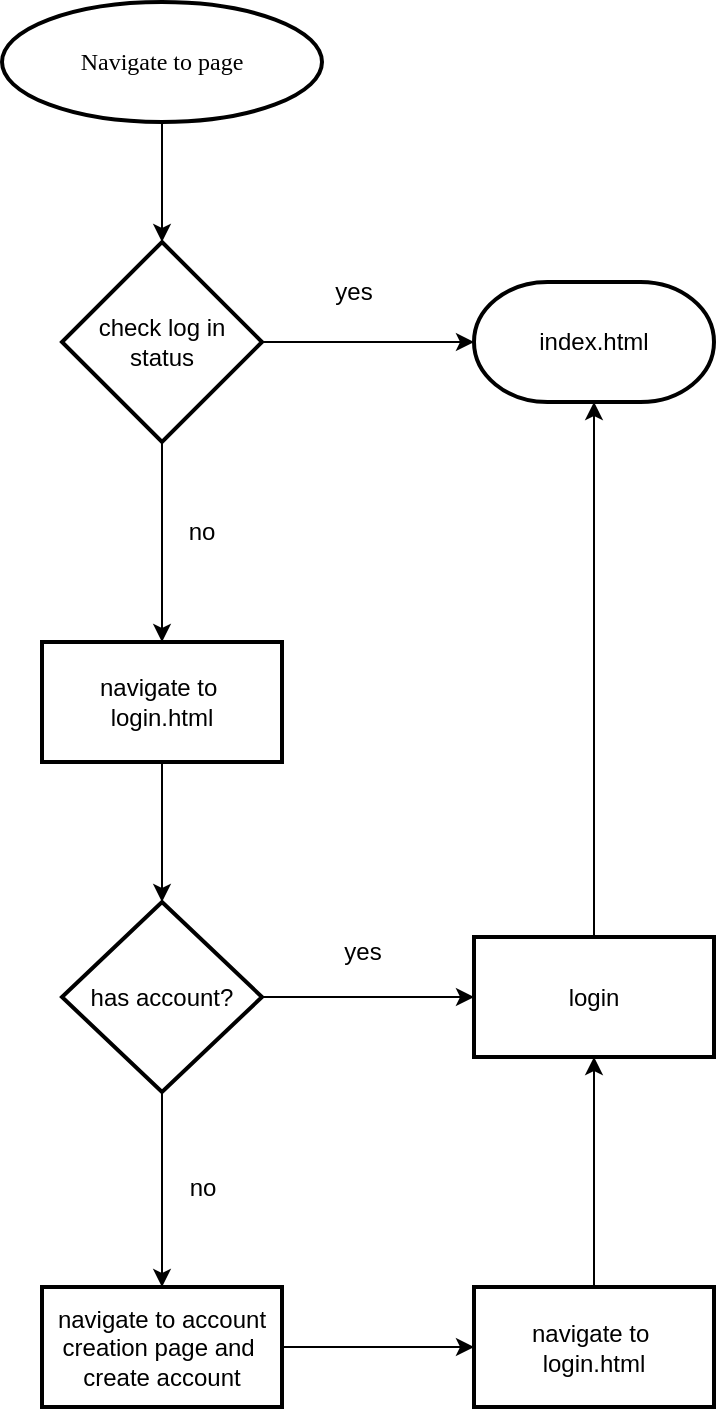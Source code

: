<mxfile version="23.0.2" type="device">
  <diagram id="C5RBs43oDa-KdzZeNtuy" name="Page-1">
    <mxGraphModel dx="1434" dy="845" grid="1" gridSize="10" guides="1" tooltips="1" connect="1" arrows="1" fold="1" page="1" pageScale="1" pageWidth="827" pageHeight="1169" math="0" shadow="0">
      <root>
        <mxCell id="WIyWlLk6GJQsqaUBKTNV-0" />
        <mxCell id="WIyWlLk6GJQsqaUBKTNV-1" parent="WIyWlLk6GJQsqaUBKTNV-0" />
        <mxCell id="iDm6oPxS3x_4opJzRCVC-9" style="edgeStyle=orthogonalEdgeStyle;rounded=0;orthogonalLoop=1;jettySize=auto;html=1;exitX=0.5;exitY=1;exitDx=0;exitDy=0;exitPerimeter=0;entryX=0.5;entryY=0;entryDx=0;entryDy=0;" edge="1" parent="WIyWlLk6GJQsqaUBKTNV-1" source="iDm6oPxS3x_4opJzRCVC-2">
          <mxGeometry relative="1" as="geometry">
            <mxPoint x="174" y="150" as="targetPoint" />
          </mxGeometry>
        </mxCell>
        <mxCell id="iDm6oPxS3x_4opJzRCVC-2" value="&lt;font face=&quot;Ubuntu&quot;&gt;Navigate to page&lt;/font&gt;" style="strokeWidth=2;html=1;shape=mxgraph.flowchart.start_1;whiteSpace=wrap;" vertex="1" parent="WIyWlLk6GJQsqaUBKTNV-1">
          <mxGeometry x="94" y="30" width="160" height="60" as="geometry" />
        </mxCell>
        <mxCell id="iDm6oPxS3x_4opJzRCVC-15" value="" style="edgeStyle=orthogonalEdgeStyle;rounded=0;orthogonalLoop=1;jettySize=auto;html=1;" edge="1" parent="WIyWlLk6GJQsqaUBKTNV-1" source="iDm6oPxS3x_4opJzRCVC-7" target="iDm6oPxS3x_4opJzRCVC-14">
          <mxGeometry relative="1" as="geometry" />
        </mxCell>
        <mxCell id="iDm6oPxS3x_4opJzRCVC-31" style="edgeStyle=orthogonalEdgeStyle;rounded=0;orthogonalLoop=1;jettySize=auto;html=1;exitX=1;exitY=0.5;exitDx=0;exitDy=0;exitPerimeter=0;entryX=0;entryY=0.5;entryDx=0;entryDy=0;" edge="1" parent="WIyWlLk6GJQsqaUBKTNV-1" source="iDm6oPxS3x_4opJzRCVC-7">
          <mxGeometry relative="1" as="geometry">
            <mxPoint x="330" y="200" as="targetPoint" />
          </mxGeometry>
        </mxCell>
        <mxCell id="iDm6oPxS3x_4opJzRCVC-7" value="check log in status" style="strokeWidth=2;html=1;shape=mxgraph.flowchart.decision;whiteSpace=wrap;" vertex="1" parent="WIyWlLk6GJQsqaUBKTNV-1">
          <mxGeometry x="124" y="150" width="100" height="100" as="geometry" />
        </mxCell>
        <mxCell id="iDm6oPxS3x_4opJzRCVC-13" value="yes" style="text;html=1;strokeColor=none;fillColor=none;align=center;verticalAlign=middle;whiteSpace=wrap;rounded=0;" vertex="1" parent="WIyWlLk6GJQsqaUBKTNV-1">
          <mxGeometry x="240" y="160" width="60" height="30" as="geometry" />
        </mxCell>
        <mxCell id="iDm6oPxS3x_4opJzRCVC-19" value="" style="edgeStyle=orthogonalEdgeStyle;rounded=0;orthogonalLoop=1;jettySize=auto;html=1;" edge="1" parent="WIyWlLk6GJQsqaUBKTNV-1" source="iDm6oPxS3x_4opJzRCVC-14" target="iDm6oPxS3x_4opJzRCVC-18">
          <mxGeometry relative="1" as="geometry" />
        </mxCell>
        <mxCell id="iDm6oPxS3x_4opJzRCVC-14" value="navigate to&amp;nbsp;&lt;br&gt;login.html" style="whiteSpace=wrap;html=1;strokeWidth=2;" vertex="1" parent="WIyWlLk6GJQsqaUBKTNV-1">
          <mxGeometry x="114" y="350" width="120" height="60" as="geometry" />
        </mxCell>
        <mxCell id="iDm6oPxS3x_4opJzRCVC-16" value="no" style="text;html=1;strokeColor=none;fillColor=none;align=center;verticalAlign=middle;whiteSpace=wrap;rounded=0;" vertex="1" parent="WIyWlLk6GJQsqaUBKTNV-1">
          <mxGeometry x="164" y="280" width="60" height="30" as="geometry" />
        </mxCell>
        <mxCell id="iDm6oPxS3x_4opJzRCVC-21" value="" style="edgeStyle=orthogonalEdgeStyle;rounded=0;orthogonalLoop=1;jettySize=auto;html=1;" edge="1" parent="WIyWlLk6GJQsqaUBKTNV-1" source="iDm6oPxS3x_4opJzRCVC-18" target="iDm6oPxS3x_4opJzRCVC-20">
          <mxGeometry relative="1" as="geometry" />
        </mxCell>
        <mxCell id="iDm6oPxS3x_4opJzRCVC-24" value="" style="edgeStyle=orthogonalEdgeStyle;rounded=0;orthogonalLoop=1;jettySize=auto;html=1;" edge="1" parent="WIyWlLk6GJQsqaUBKTNV-1" source="iDm6oPxS3x_4opJzRCVC-18" target="iDm6oPxS3x_4opJzRCVC-23">
          <mxGeometry relative="1" as="geometry" />
        </mxCell>
        <mxCell id="iDm6oPxS3x_4opJzRCVC-18" value="has account?" style="rhombus;whiteSpace=wrap;html=1;strokeWidth=2;" vertex="1" parent="WIyWlLk6GJQsqaUBKTNV-1">
          <mxGeometry x="124" y="480" width="100" height="95" as="geometry" />
        </mxCell>
        <mxCell id="iDm6oPxS3x_4opJzRCVC-26" style="edgeStyle=orthogonalEdgeStyle;rounded=0;orthogonalLoop=1;jettySize=auto;html=1;exitX=0.5;exitY=0;exitDx=0;exitDy=0;entryX=0.5;entryY=1;entryDx=0;entryDy=0;" edge="1" parent="WIyWlLk6GJQsqaUBKTNV-1" source="iDm6oPxS3x_4opJzRCVC-20">
          <mxGeometry relative="1" as="geometry">
            <mxPoint x="390" y="230" as="targetPoint" />
          </mxGeometry>
        </mxCell>
        <mxCell id="iDm6oPxS3x_4opJzRCVC-20" value="login" style="whiteSpace=wrap;html=1;strokeWidth=2;" vertex="1" parent="WIyWlLk6GJQsqaUBKTNV-1">
          <mxGeometry x="330" y="497.5" width="120" height="60" as="geometry" />
        </mxCell>
        <mxCell id="iDm6oPxS3x_4opJzRCVC-22" value="yes" style="text;html=1;align=center;verticalAlign=middle;resizable=0;points=[];autosize=1;strokeColor=none;fillColor=none;" vertex="1" parent="WIyWlLk6GJQsqaUBKTNV-1">
          <mxGeometry x="254" y="490" width="40" height="30" as="geometry" />
        </mxCell>
        <mxCell id="iDm6oPxS3x_4opJzRCVC-33" style="edgeStyle=orthogonalEdgeStyle;rounded=0;orthogonalLoop=1;jettySize=auto;html=1;exitX=0.5;exitY=0;exitDx=0;exitDy=0;entryX=0.5;entryY=1;entryDx=0;entryDy=0;" edge="1" parent="WIyWlLk6GJQsqaUBKTNV-1" source="iDm6oPxS3x_4opJzRCVC-34" target="iDm6oPxS3x_4opJzRCVC-20">
          <mxGeometry relative="1" as="geometry" />
        </mxCell>
        <mxCell id="iDm6oPxS3x_4opJzRCVC-23" value="navigate to account&lt;br&gt;creation page and&amp;nbsp;&lt;br&gt;create account" style="whiteSpace=wrap;html=1;strokeWidth=2;" vertex="1" parent="WIyWlLk6GJQsqaUBKTNV-1">
          <mxGeometry x="114" y="672.5" width="120" height="60" as="geometry" />
        </mxCell>
        <mxCell id="iDm6oPxS3x_4opJzRCVC-32" value="no" style="text;html=1;align=center;verticalAlign=middle;resizable=0;points=[];autosize=1;strokeColor=none;fillColor=none;" vertex="1" parent="WIyWlLk6GJQsqaUBKTNV-1">
          <mxGeometry x="174" y="608" width="40" height="30" as="geometry" />
        </mxCell>
        <mxCell id="iDm6oPxS3x_4opJzRCVC-35" value="" style="edgeStyle=orthogonalEdgeStyle;rounded=0;orthogonalLoop=1;jettySize=auto;html=1;exitX=1;exitY=0.5;exitDx=0;exitDy=0;entryX=0;entryY=0.5;entryDx=0;entryDy=0;" edge="1" parent="WIyWlLk6GJQsqaUBKTNV-1" source="iDm6oPxS3x_4opJzRCVC-23" target="iDm6oPxS3x_4opJzRCVC-34">
          <mxGeometry relative="1" as="geometry">
            <mxPoint x="234" y="703" as="sourcePoint" />
            <mxPoint x="390" y="558" as="targetPoint" />
          </mxGeometry>
        </mxCell>
        <mxCell id="iDm6oPxS3x_4opJzRCVC-34" value="navigate to&amp;nbsp;&lt;br&gt;login.html" style="whiteSpace=wrap;html=1;strokeWidth=2;" vertex="1" parent="WIyWlLk6GJQsqaUBKTNV-1">
          <mxGeometry x="330" y="672.5" width="120" height="60" as="geometry" />
        </mxCell>
        <mxCell id="iDm6oPxS3x_4opJzRCVC-37" value="index.html" style="strokeWidth=2;html=1;shape=mxgraph.flowchart.terminator;whiteSpace=wrap;" vertex="1" parent="WIyWlLk6GJQsqaUBKTNV-1">
          <mxGeometry x="330" y="170" width="120" height="60" as="geometry" />
        </mxCell>
      </root>
    </mxGraphModel>
  </diagram>
</mxfile>
